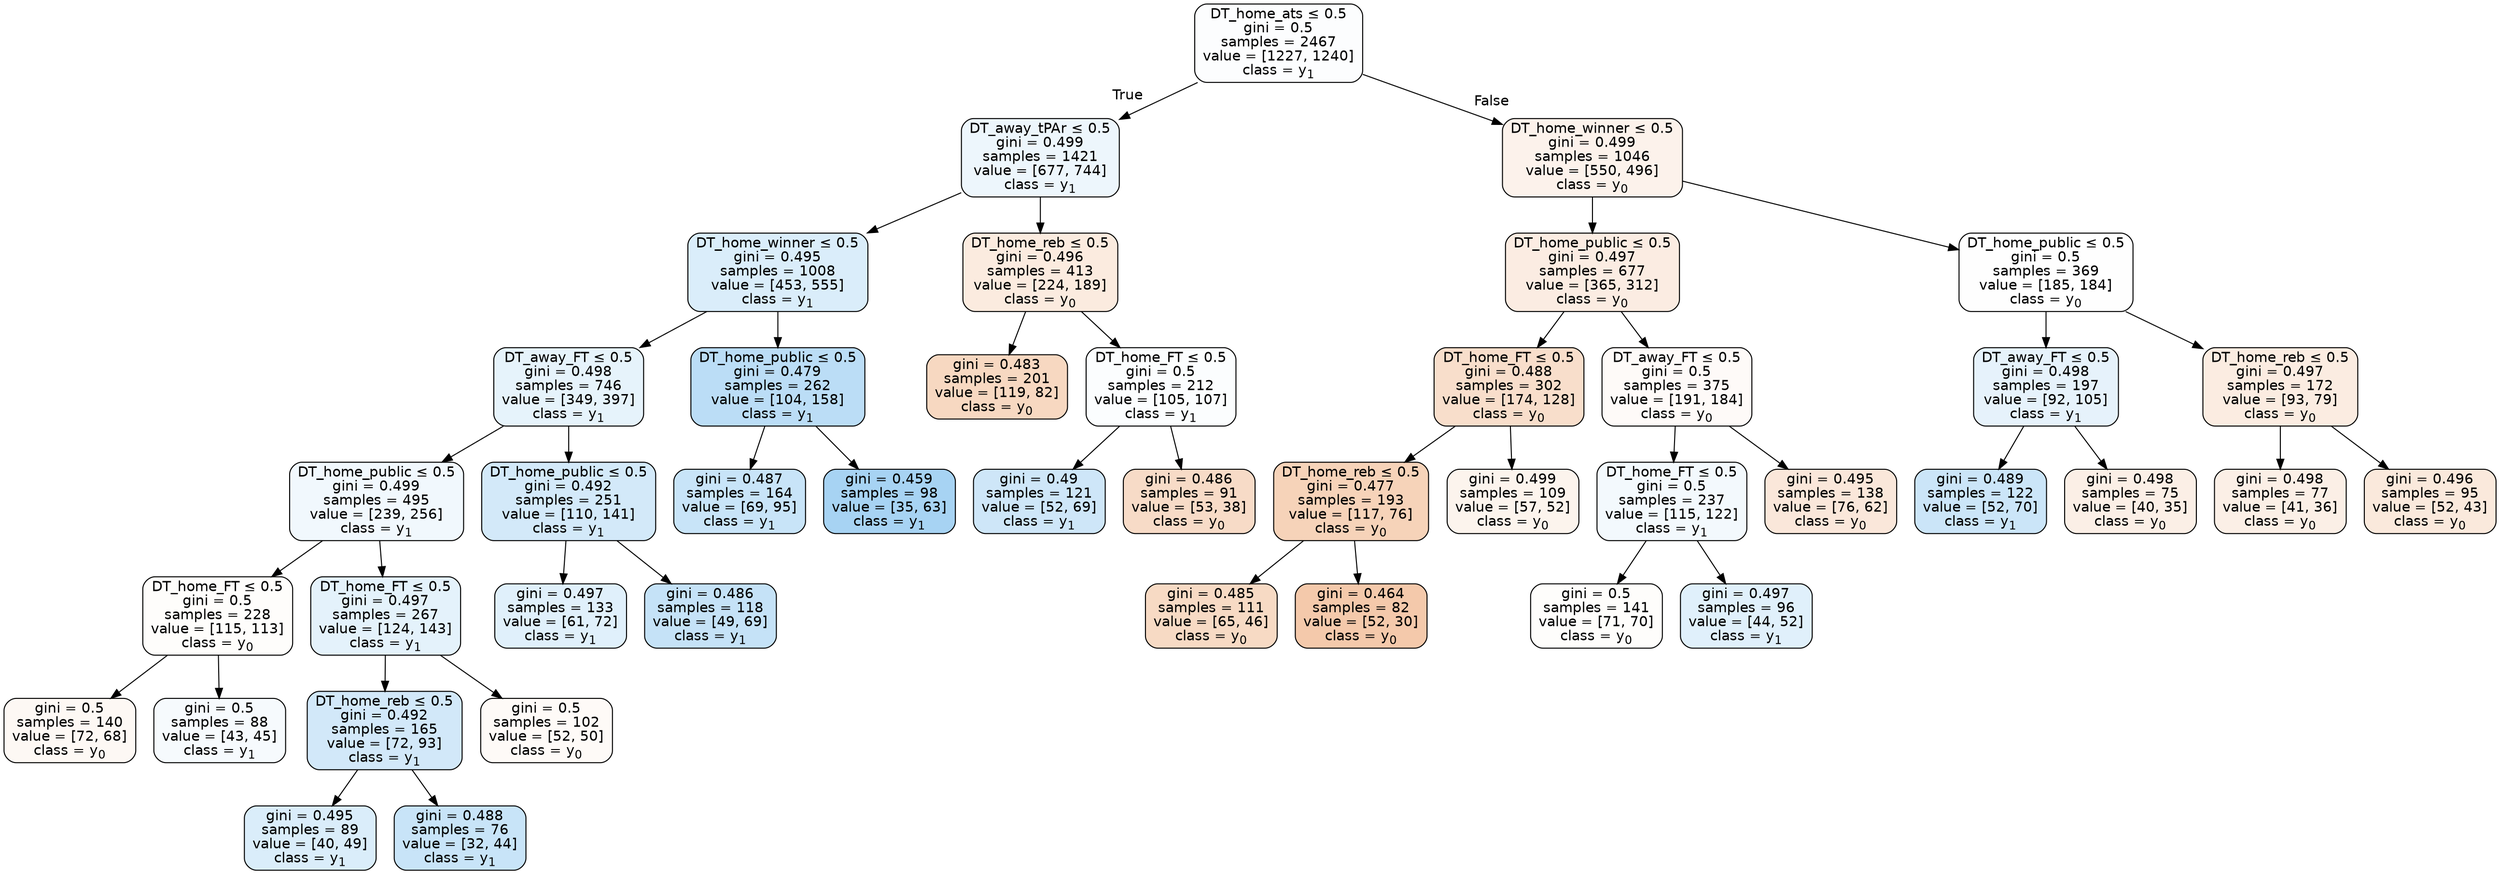 digraph Tree {
node [shape=box, style="filled, rounded", color="black", fontname=helvetica] ;
edge [fontname=helvetica] ;
0 [label=<DT_home_ats &le; 0.5<br/>gini = 0.5<br/>samples = 2467<br/>value = [1227, 1240]<br/>class = y<SUB>1</SUB>>, fillcolor="#399de503"] ;
1 [label=<DT_away_tPAr &le; 0.5<br/>gini = 0.499<br/>samples = 1421<br/>value = [677, 744]<br/>class = y<SUB>1</SUB>>, fillcolor="#399de517"] ;
0 -> 1 [labeldistance=2.5, labelangle=45, headlabel="True"] ;
2 [label=<DT_home_winner &le; 0.5<br/>gini = 0.495<br/>samples = 1008<br/>value = [453, 555]<br/>class = y<SUB>1</SUB>>, fillcolor="#399de52f"] ;
1 -> 2 ;
3 [label=<DT_away_FT &le; 0.5<br/>gini = 0.498<br/>samples = 746<br/>value = [349, 397]<br/>class = y<SUB>1</SUB>>, fillcolor="#399de51f"] ;
2 -> 3 ;
4 [label=<DT_home_public &le; 0.5<br/>gini = 0.499<br/>samples = 495<br/>value = [239, 256]<br/>class = y<SUB>1</SUB>>, fillcolor="#399de511"] ;
3 -> 4 ;
5 [label=<DT_home_FT &le; 0.5<br/>gini = 0.5<br/>samples = 228<br/>value = [115, 113]<br/>class = y<SUB>0</SUB>>, fillcolor="#e5813904"] ;
4 -> 5 ;
6 [label=<gini = 0.5<br/>samples = 140<br/>value = [72, 68]<br/>class = y<SUB>0</SUB>>, fillcolor="#e581390e"] ;
5 -> 6 ;
7 [label=<gini = 0.5<br/>samples = 88<br/>value = [43, 45]<br/>class = y<SUB>1</SUB>>, fillcolor="#399de50b"] ;
5 -> 7 ;
8 [label=<DT_home_FT &le; 0.5<br/>gini = 0.497<br/>samples = 267<br/>value = [124, 143]<br/>class = y<SUB>1</SUB>>, fillcolor="#399de522"] ;
4 -> 8 ;
9 [label=<DT_home_reb &le; 0.5<br/>gini = 0.492<br/>samples = 165<br/>value = [72, 93]<br/>class = y<SUB>1</SUB>>, fillcolor="#399de53a"] ;
8 -> 9 ;
10 [label=<gini = 0.495<br/>samples = 89<br/>value = [40, 49]<br/>class = y<SUB>1</SUB>>, fillcolor="#399de52f"] ;
9 -> 10 ;
11 [label=<gini = 0.488<br/>samples = 76<br/>value = [32, 44]<br/>class = y<SUB>1</SUB>>, fillcolor="#399de546"] ;
9 -> 11 ;
12 [label=<gini = 0.5<br/>samples = 102<br/>value = [52, 50]<br/>class = y<SUB>0</SUB>>, fillcolor="#e581390a"] ;
8 -> 12 ;
13 [label=<DT_home_public &le; 0.5<br/>gini = 0.492<br/>samples = 251<br/>value = [110, 141]<br/>class = y<SUB>1</SUB>>, fillcolor="#399de538"] ;
3 -> 13 ;
14 [label=<gini = 0.497<br/>samples = 133<br/>value = [61, 72]<br/>class = y<SUB>1</SUB>>, fillcolor="#399de527"] ;
13 -> 14 ;
15 [label=<gini = 0.486<br/>samples = 118<br/>value = [49, 69]<br/>class = y<SUB>1</SUB>>, fillcolor="#399de54a"] ;
13 -> 15 ;
16 [label=<DT_home_public &le; 0.5<br/>gini = 0.479<br/>samples = 262<br/>value = [104, 158]<br/>class = y<SUB>1</SUB>>, fillcolor="#399de557"] ;
2 -> 16 ;
17 [label=<gini = 0.487<br/>samples = 164<br/>value = [69, 95]<br/>class = y<SUB>1</SUB>>, fillcolor="#399de546"] ;
16 -> 17 ;
18 [label=<gini = 0.459<br/>samples = 98<br/>value = [35, 63]<br/>class = y<SUB>1</SUB>>, fillcolor="#399de571"] ;
16 -> 18 ;
19 [label=<DT_home_reb &le; 0.5<br/>gini = 0.496<br/>samples = 413<br/>value = [224, 189]<br/>class = y<SUB>0</SUB>>, fillcolor="#e5813928"] ;
1 -> 19 ;
20 [label=<gini = 0.483<br/>samples = 201<br/>value = [119, 82]<br/>class = y<SUB>0</SUB>>, fillcolor="#e581394f"] ;
19 -> 20 ;
21 [label=<DT_home_FT &le; 0.5<br/>gini = 0.5<br/>samples = 212<br/>value = [105, 107]<br/>class = y<SUB>1</SUB>>, fillcolor="#399de505"] ;
19 -> 21 ;
22 [label=<gini = 0.49<br/>samples = 121<br/>value = [52, 69]<br/>class = y<SUB>1</SUB>>, fillcolor="#399de53f"] ;
21 -> 22 ;
23 [label=<gini = 0.486<br/>samples = 91<br/>value = [53, 38]<br/>class = y<SUB>0</SUB>>, fillcolor="#e5813948"] ;
21 -> 23 ;
24 [label=<DT_home_winner &le; 0.5<br/>gini = 0.499<br/>samples = 1046<br/>value = [550, 496]<br/>class = y<SUB>0</SUB>>, fillcolor="#e5813919"] ;
0 -> 24 [labeldistance=2.5, labelangle=-45, headlabel="False"] ;
25 [label=<DT_home_public &le; 0.5<br/>gini = 0.497<br/>samples = 677<br/>value = [365, 312]<br/>class = y<SUB>0</SUB>>, fillcolor="#e5813925"] ;
24 -> 25 ;
26 [label=<DT_home_FT &le; 0.5<br/>gini = 0.488<br/>samples = 302<br/>value = [174, 128]<br/>class = y<SUB>0</SUB>>, fillcolor="#e5813943"] ;
25 -> 26 ;
27 [label=<DT_home_reb &le; 0.5<br/>gini = 0.477<br/>samples = 193<br/>value = [117, 76]<br/>class = y<SUB>0</SUB>>, fillcolor="#e5813959"] ;
26 -> 27 ;
28 [label=<gini = 0.485<br/>samples = 111<br/>value = [65, 46]<br/>class = y<SUB>0</SUB>>, fillcolor="#e581394b"] ;
27 -> 28 ;
29 [label=<gini = 0.464<br/>samples = 82<br/>value = [52, 30]<br/>class = y<SUB>0</SUB>>, fillcolor="#e581396c"] ;
27 -> 29 ;
30 [label=<gini = 0.499<br/>samples = 109<br/>value = [57, 52]<br/>class = y<SUB>0</SUB>>, fillcolor="#e5813916"] ;
26 -> 30 ;
31 [label=<DT_away_FT &le; 0.5<br/>gini = 0.5<br/>samples = 375<br/>value = [191, 184]<br/>class = y<SUB>0</SUB>>, fillcolor="#e5813909"] ;
25 -> 31 ;
32 [label=<DT_home_FT &le; 0.5<br/>gini = 0.5<br/>samples = 237<br/>value = [115, 122]<br/>class = y<SUB>1</SUB>>, fillcolor="#399de50f"] ;
31 -> 32 ;
33 [label=<gini = 0.5<br/>samples = 141<br/>value = [71, 70]<br/>class = y<SUB>0</SUB>>, fillcolor="#e5813904"] ;
32 -> 33 ;
34 [label=<gini = 0.497<br/>samples = 96<br/>value = [44, 52]<br/>class = y<SUB>1</SUB>>, fillcolor="#399de527"] ;
32 -> 34 ;
35 [label=<gini = 0.495<br/>samples = 138<br/>value = [76, 62]<br/>class = y<SUB>0</SUB>>, fillcolor="#e581392f"] ;
31 -> 35 ;
36 [label=<DT_home_public &le; 0.5<br/>gini = 0.5<br/>samples = 369<br/>value = [185, 184]<br/>class = y<SUB>0</SUB>>, fillcolor="#e5813901"] ;
24 -> 36 ;
37 [label=<DT_away_FT &le; 0.5<br/>gini = 0.498<br/>samples = 197<br/>value = [92, 105]<br/>class = y<SUB>1</SUB>>, fillcolor="#399de520"] ;
36 -> 37 ;
38 [label=<gini = 0.489<br/>samples = 122<br/>value = [52, 70]<br/>class = y<SUB>1</SUB>>, fillcolor="#399de542"] ;
37 -> 38 ;
39 [label=<gini = 0.498<br/>samples = 75<br/>value = [40, 35]<br/>class = y<SUB>0</SUB>>, fillcolor="#e5813920"] ;
37 -> 39 ;
40 [label=<DT_home_reb &le; 0.5<br/>gini = 0.497<br/>samples = 172<br/>value = [93, 79]<br/>class = y<SUB>0</SUB>>, fillcolor="#e5813926"] ;
36 -> 40 ;
41 [label=<gini = 0.498<br/>samples = 77<br/>value = [41, 36]<br/>class = y<SUB>0</SUB>>, fillcolor="#e581391f"] ;
40 -> 41 ;
42 [label=<gini = 0.496<br/>samples = 95<br/>value = [52, 43]<br/>class = y<SUB>0</SUB>>, fillcolor="#e581392c"] ;
40 -> 42 ;
}